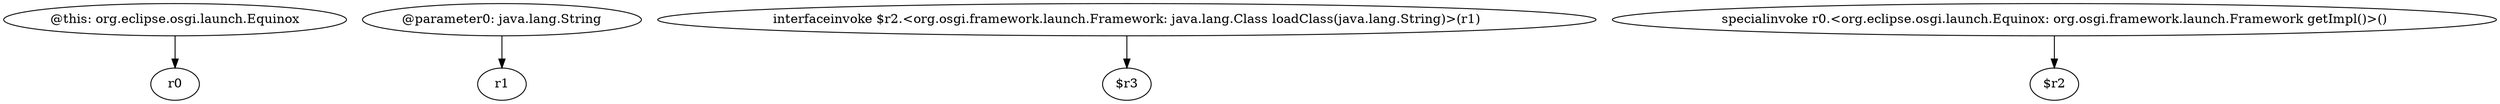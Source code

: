 digraph g {
0[label="@this: org.eclipse.osgi.launch.Equinox"]
1[label="r0"]
0->1[label=""]
2[label="@parameter0: java.lang.String"]
3[label="r1"]
2->3[label=""]
4[label="interfaceinvoke $r2.<org.osgi.framework.launch.Framework: java.lang.Class loadClass(java.lang.String)>(r1)"]
5[label="$r3"]
4->5[label=""]
6[label="specialinvoke r0.<org.eclipse.osgi.launch.Equinox: org.osgi.framework.launch.Framework getImpl()>()"]
7[label="$r2"]
6->7[label=""]
}